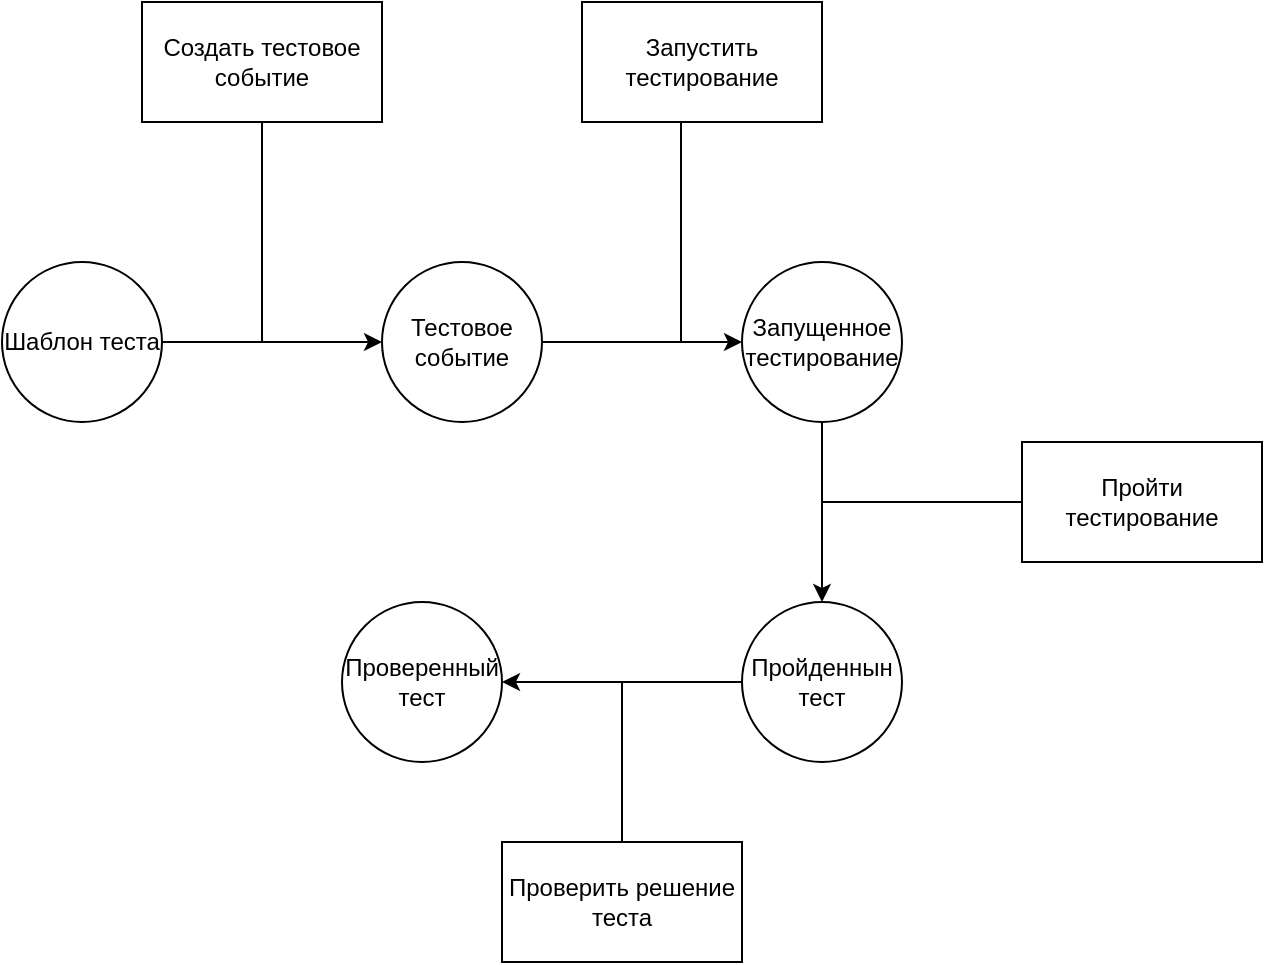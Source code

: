 <mxfile version="10.5.5"><diagram id="l5WUMwNuXPhuaX393Y0s" name="Page-1"><mxGraphModel dx="1154" dy="766" grid="1" gridSize="10" guides="1" tooltips="1" connect="1" arrows="1" fold="1" page="1" pageScale="1" pageWidth="827" pageHeight="1169" math="0" shadow="0"><root><mxCell id="0"/><mxCell id="1" parent="0"/><mxCell id="lU8e0F9zkJoyZhM8Yngm-1" value="Шаблон теста" style="ellipse;whiteSpace=wrap;html=1;aspect=fixed;" vertex="1" parent="1"><mxGeometry x="100" y="200" width="80" height="80" as="geometry"/></mxCell><mxCell id="lU8e0F9zkJoyZhM8Yngm-2" value="Тестовое событие&lt;br&gt;" style="ellipse;whiteSpace=wrap;html=1;aspect=fixed;" vertex="1" parent="1"><mxGeometry x="290" y="200" width="80" height="80" as="geometry"/></mxCell><mxCell id="lU8e0F9zkJoyZhM8Yngm-3" value="Запущенное тестирование" style="ellipse;whiteSpace=wrap;html=1;aspect=fixed;" vertex="1" parent="1"><mxGeometry x="470" y="200" width="80" height="80" as="geometry"/></mxCell><mxCell id="lU8e0F9zkJoyZhM8Yngm-4" value="Пройденнын тест" style="ellipse;whiteSpace=wrap;html=1;aspect=fixed;" vertex="1" parent="1"><mxGeometry x="470" y="370" width="80" height="80" as="geometry"/></mxCell><mxCell id="lU8e0F9zkJoyZhM8Yngm-5" value="Проверенный тест" style="ellipse;whiteSpace=wrap;html=1;aspect=fixed;" vertex="1" parent="1"><mxGeometry x="270" y="370" width="80" height="80" as="geometry"/></mxCell><mxCell id="lU8e0F9zkJoyZhM8Yngm-6" value="" style="endArrow=classic;html=1;exitX=1;exitY=0.5;exitDx=0;exitDy=0;entryX=0;entryY=0.5;entryDx=0;entryDy=0;" edge="1" parent="1" source="lU8e0F9zkJoyZhM8Yngm-1" target="lU8e0F9zkJoyZhM8Yngm-2"><mxGeometry width="50" height="50" relative="1" as="geometry"><mxPoint x="100" y="530" as="sourcePoint"/><mxPoint x="150" y="480" as="targetPoint"/></mxGeometry></mxCell><mxCell id="lU8e0F9zkJoyZhM8Yngm-7" value="Создать тестовое событие" style="rounded=0;whiteSpace=wrap;html=1;" vertex="1" parent="1"><mxGeometry x="170" y="70" width="120" height="60" as="geometry"/></mxCell><mxCell id="lU8e0F9zkJoyZhM8Yngm-8" value="Запустить тестирование" style="rounded=0;whiteSpace=wrap;html=1;" vertex="1" parent="1"><mxGeometry x="390" y="70" width="120" height="60" as="geometry"/></mxCell><mxCell id="lU8e0F9zkJoyZhM8Yngm-9" value="Пройти тестирование" style="rounded=0;whiteSpace=wrap;html=1;" vertex="1" parent="1"><mxGeometry x="610" y="290" width="120" height="60" as="geometry"/></mxCell><mxCell id="lU8e0F9zkJoyZhM8Yngm-10" value="Проверить решение теста" style="rounded=0;whiteSpace=wrap;html=1;" vertex="1" parent="1"><mxGeometry x="350" y="490" width="120" height="60" as="geometry"/></mxCell><mxCell id="lU8e0F9zkJoyZhM8Yngm-11" value="" style="endArrow=classic;html=1;exitX=1;exitY=0.5;exitDx=0;exitDy=0;entryX=0;entryY=0.5;entryDx=0;entryDy=0;" edge="1" parent="1" source="lU8e0F9zkJoyZhM8Yngm-2" target="lU8e0F9zkJoyZhM8Yngm-3"><mxGeometry width="50" height="50" relative="1" as="geometry"><mxPoint x="370" y="330" as="sourcePoint"/><mxPoint x="420" y="280" as="targetPoint"/></mxGeometry></mxCell><mxCell id="lU8e0F9zkJoyZhM8Yngm-12" value="" style="endArrow=classic;html=1;exitX=0.5;exitY=1;exitDx=0;exitDy=0;entryX=0.5;entryY=0;entryDx=0;entryDy=0;" edge="1" parent="1" source="lU8e0F9zkJoyZhM8Yngm-3" target="lU8e0F9zkJoyZhM8Yngm-4"><mxGeometry width="50" height="50" relative="1" as="geometry"><mxPoint x="540" y="360" as="sourcePoint"/><mxPoint x="590" y="310" as="targetPoint"/></mxGeometry></mxCell><mxCell id="lU8e0F9zkJoyZhM8Yngm-13" value="" style="endArrow=classic;html=1;exitX=0;exitY=0.5;exitDx=0;exitDy=0;entryX=1;entryY=0.5;entryDx=0;entryDy=0;" edge="1" parent="1" source="lU8e0F9zkJoyZhM8Yngm-4" target="lU8e0F9zkJoyZhM8Yngm-5"><mxGeometry width="50" height="50" relative="1" as="geometry"><mxPoint x="100" y="630" as="sourcePoint"/><mxPoint x="150" y="580" as="targetPoint"/></mxGeometry></mxCell><mxCell id="lU8e0F9zkJoyZhM8Yngm-14" value="" style="endArrow=none;html=1;entryX=0.5;entryY=1;entryDx=0;entryDy=0;" edge="1" parent="1" target="lU8e0F9zkJoyZhM8Yngm-7"><mxGeometry width="50" height="50" relative="1" as="geometry"><mxPoint x="230" y="240" as="sourcePoint"/><mxPoint x="150" y="580" as="targetPoint"/></mxGeometry></mxCell><mxCell id="lU8e0F9zkJoyZhM8Yngm-15" value="" style="endArrow=none;html=1;entryX=0.5;entryY=1;entryDx=0;entryDy=0;" edge="1" parent="1"><mxGeometry width="50" height="50" relative="1" as="geometry"><mxPoint x="439.5" y="240" as="sourcePoint"/><mxPoint x="439.5" y="130" as="targetPoint"/></mxGeometry></mxCell><mxCell id="lU8e0F9zkJoyZhM8Yngm-16" value="" style="endArrow=none;html=1;entryX=0;entryY=0.5;entryDx=0;entryDy=0;" edge="1" parent="1" target="lU8e0F9zkJoyZhM8Yngm-9"><mxGeometry width="50" height="50" relative="1" as="geometry"><mxPoint x="510" y="320" as="sourcePoint"/><mxPoint x="620" y="185" as="targetPoint"/></mxGeometry></mxCell><mxCell id="lU8e0F9zkJoyZhM8Yngm-17" value="" style="endArrow=none;html=1;entryX=0.5;entryY=0;entryDx=0;entryDy=0;" edge="1" parent="1" target="lU8e0F9zkJoyZhM8Yngm-10"><mxGeometry width="50" height="50" relative="1" as="geometry"><mxPoint x="410" y="410" as="sourcePoint"/><mxPoint x="650" y="510" as="targetPoint"/></mxGeometry></mxCell></root></mxGraphModel></diagram></mxfile>